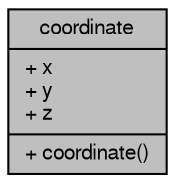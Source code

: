 digraph "coordinate"
{
  bgcolor="transparent";
  edge [fontname="FreeSans",fontsize="10",labelfontname="FreeSans",labelfontsize="10"];
  node [fontname="FreeSans",fontsize="10",shape=record];
  Node1 [label="{coordinate\n|+ x\l+ y\l+ z\l|+ coordinate()\l}",height=0.2,width=0.4,color="black", fillcolor="grey75", style="filled" fontcolor="black"];
}

